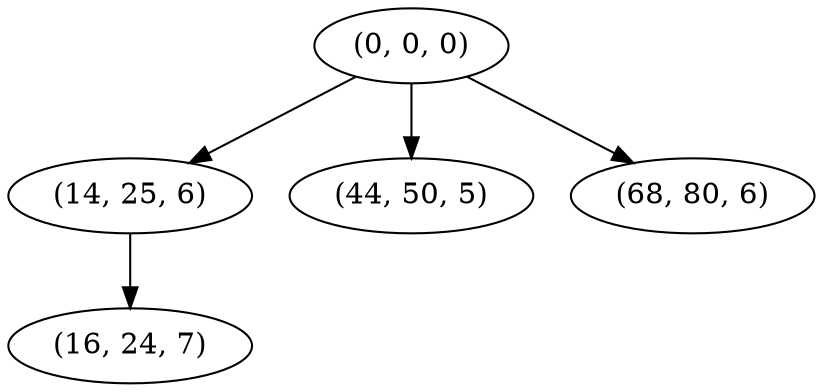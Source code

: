 digraph tree {
    "(0, 0, 0)";
    "(14, 25, 6)";
    "(16, 24, 7)";
    "(44, 50, 5)";
    "(68, 80, 6)";
    "(0, 0, 0)" -> "(14, 25, 6)";
    "(0, 0, 0)" -> "(44, 50, 5)";
    "(0, 0, 0)" -> "(68, 80, 6)";
    "(14, 25, 6)" -> "(16, 24, 7)";
}
